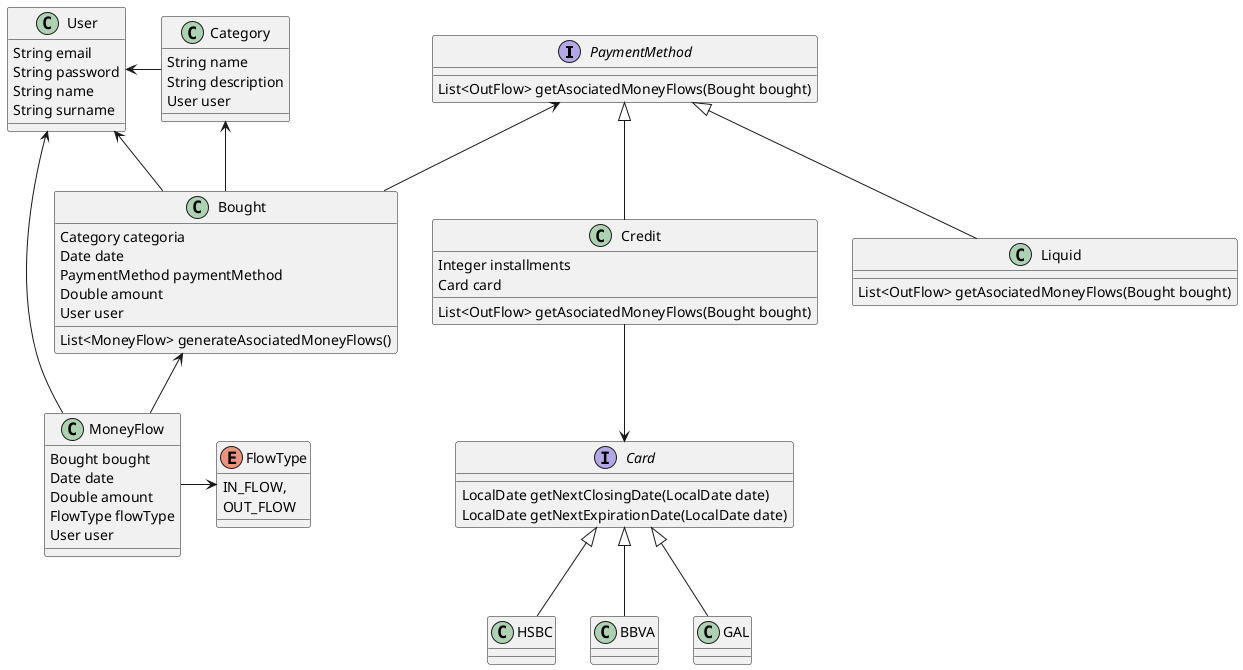 @startuml

interface PaymentMethod {
   List<OutFlow> getAsociatedMoneyFlows(Bought bought)
}

class Bought {
   Category categoria
   Date date
   PaymentMethod paymentMethod
   Double amount
   User user

   List<MoneyFlow> generateAsociatedMoneyFlows()

}

class Category {
    String name
    String description
    User user
}

class MoneyFlow {
    Bought bought
    Date date
    Double amount
    FlowType flowType
    User user
}





class Credit {
    Integer installments
    Card card
    List<OutFlow> getAsociatedMoneyFlows(Bought bought)

}

interface Card {
  LocalDate getNextClosingDate(LocalDate date)
  LocalDate getNextExpirationDate(LocalDate date)
}

class Liquid {
    List<OutFlow> getAsociatedMoneyFlows(Bought bought)
}


class User {
    String email
    String password
    String name
    String surname

}

enum FlowType {
    IN_FLOW,
    OUT_FLOW
}

Credit -u-|> PaymentMethod
Liquid -u-|> PaymentMethod

Bought -u-> Category

Bought -u-> PaymentMethod

MoneyFlow -u-> Bought
Credit -d-> Card

MoneyFlow -l-> User
Bought -l-> User
Category -l-> User
MoneyFlow -r-> FlowType

HSBC -u-|> Card
BBVA -u-|> Card
GAL -u-|> Card

@enduml